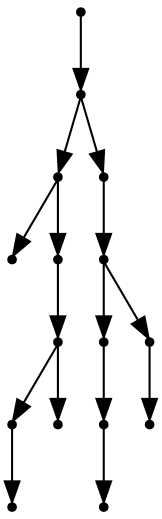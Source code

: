digraph {
  15 [shape=point];
  14 [shape=point];
  6 [shape=point];
  0 [shape=point];
  5 [shape=point];
  4 [shape=point];
  2 [shape=point];
  1 [shape=point];
  3 [shape=point];
  13 [shape=point];
  12 [shape=point];
  9 [shape=point];
  8 [shape=point];
  7 [shape=point];
  11 [shape=point];
  10 [shape=point];
15 -> 14;
14 -> 6;
6 -> 0;
6 -> 5;
5 -> 4;
4 -> 2;
2 -> 1;
4 -> 3;
14 -> 13;
13 -> 12;
12 -> 9;
9 -> 8;
8 -> 7;
12 -> 11;
11 -> 10;
}
